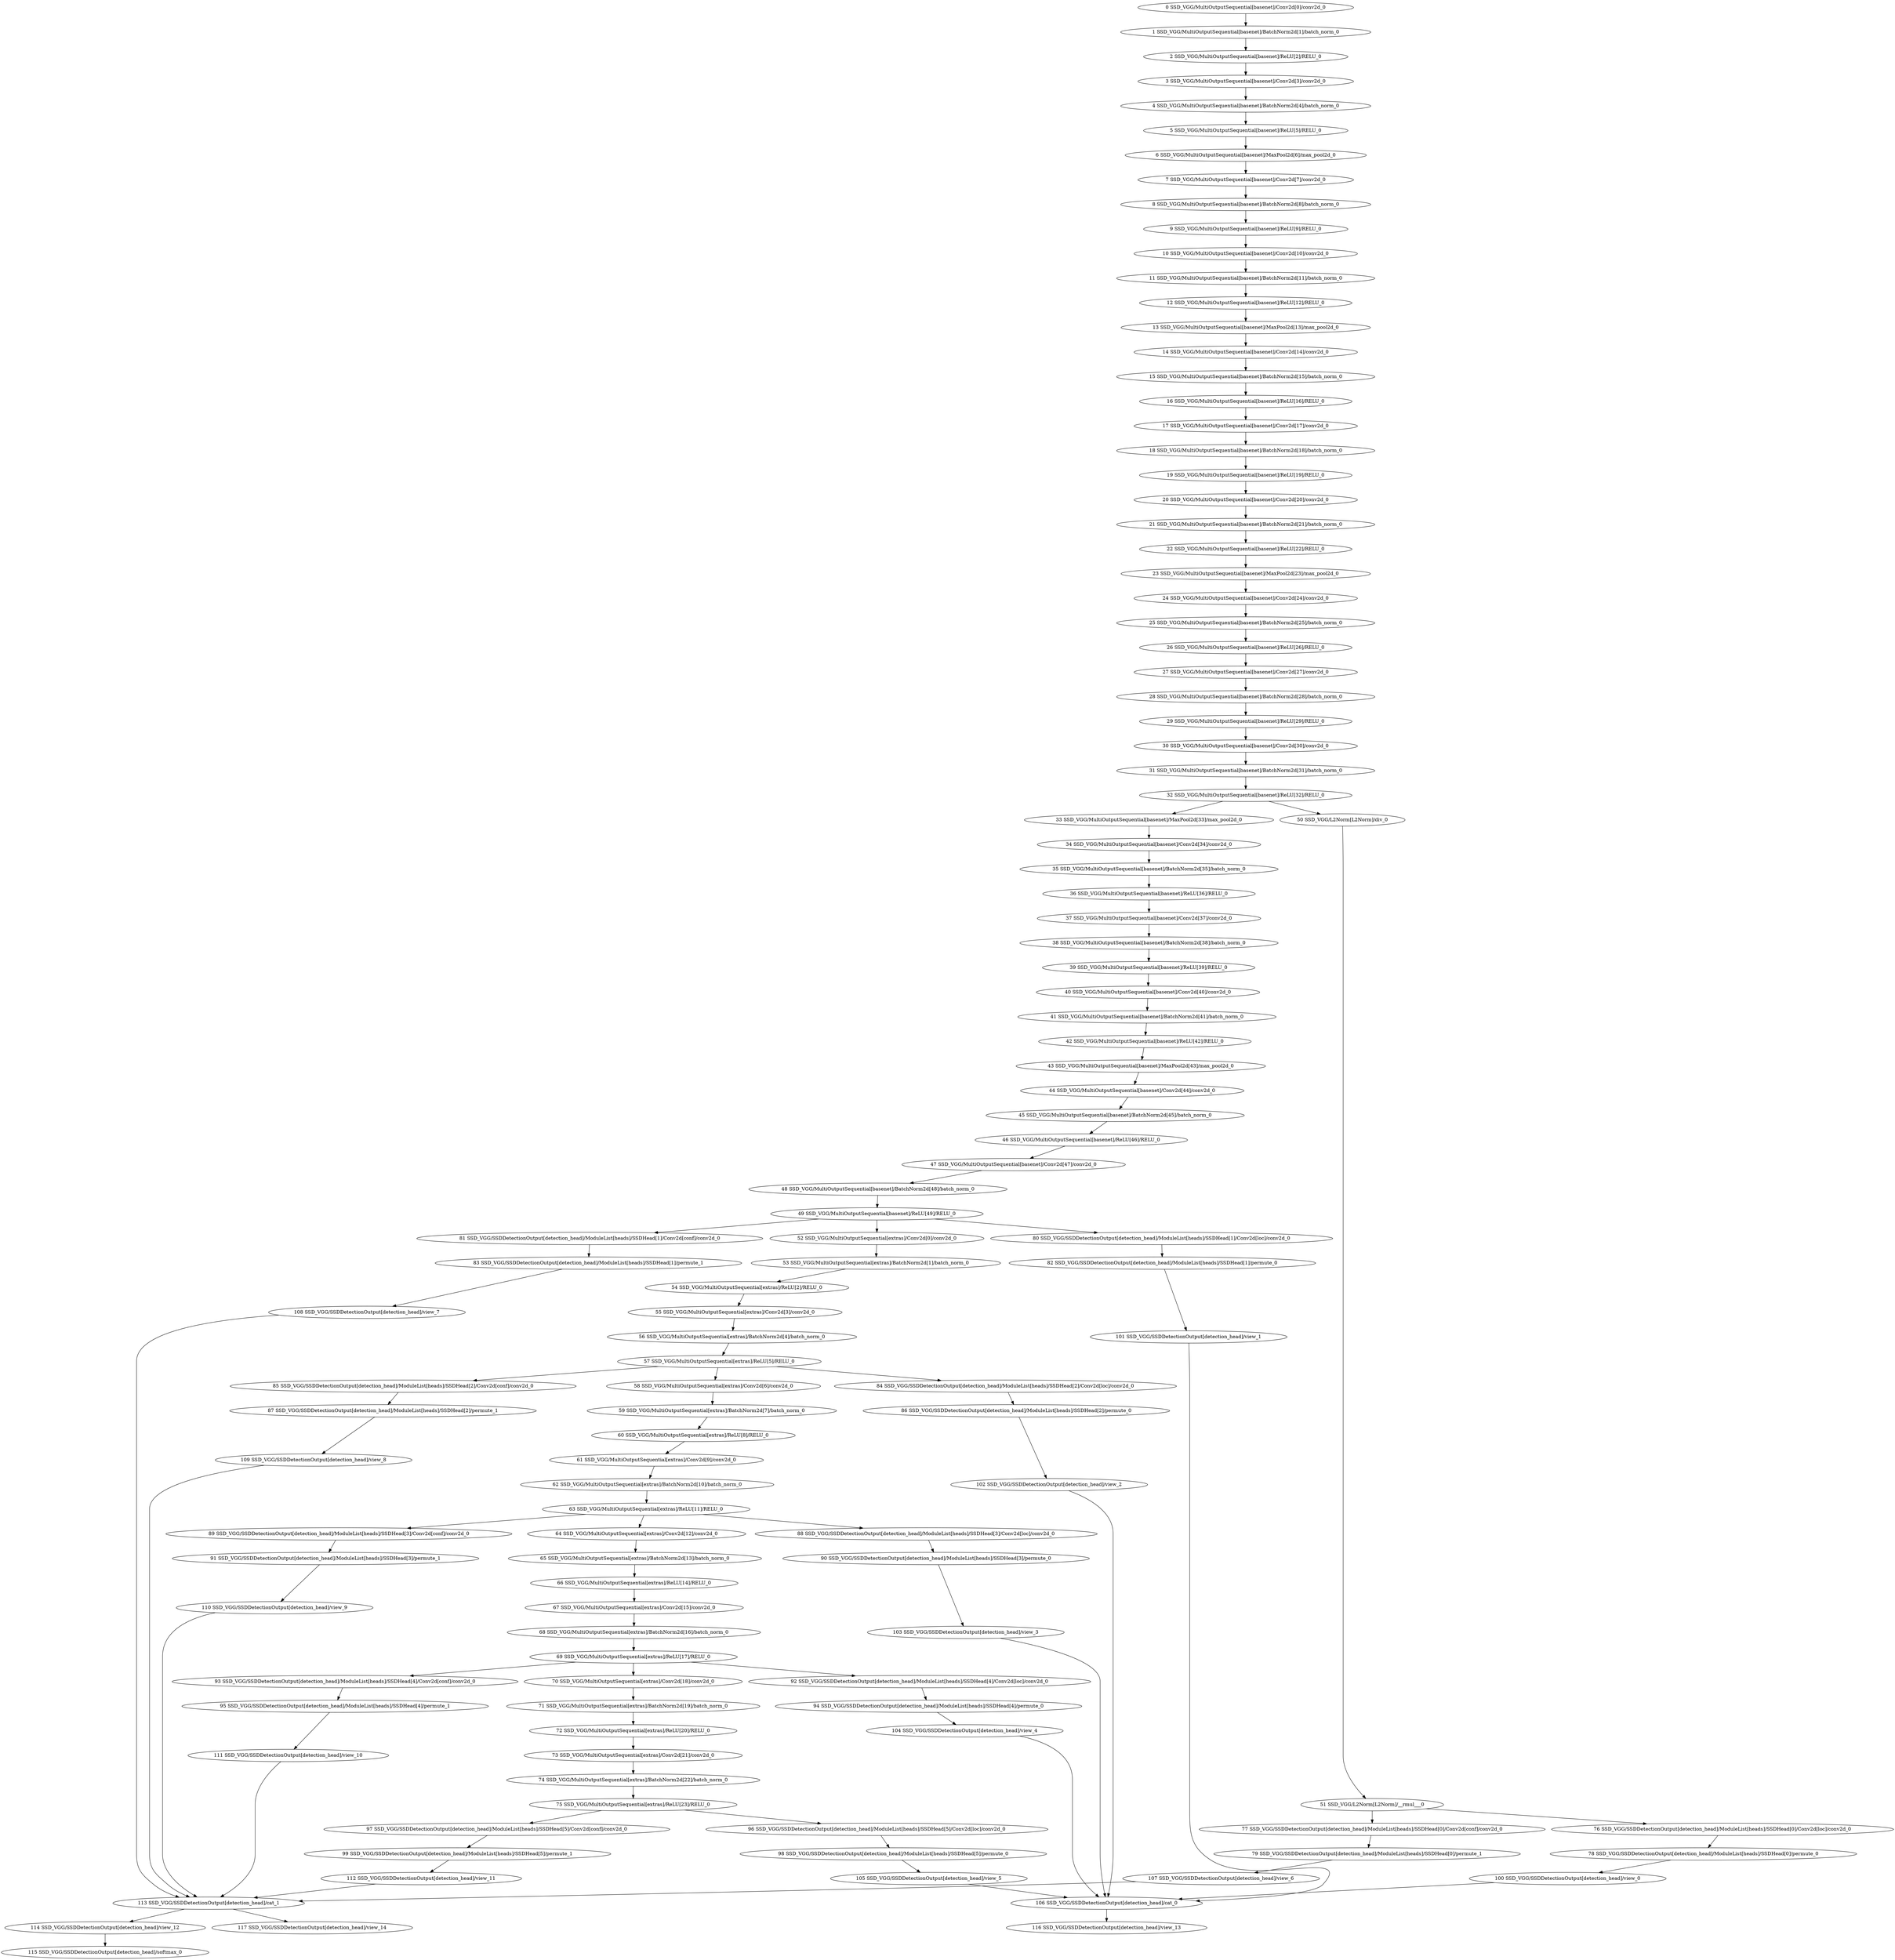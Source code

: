 strict digraph  {
"0 SSD_VGG/MultiOutputSequential[basenet]/Conv2d[0]/conv2d_0" [id=0, type=conv2d];
"1 SSD_VGG/MultiOutputSequential[basenet]/BatchNorm2d[1]/batch_norm_0" [id=1, type=batch_norm];
"2 SSD_VGG/MultiOutputSequential[basenet]/ReLU[2]/RELU_0" [id=2, type=RELU];
"3 SSD_VGG/MultiOutputSequential[basenet]/Conv2d[3]/conv2d_0" [id=3, type=conv2d];
"4 SSD_VGG/MultiOutputSequential[basenet]/BatchNorm2d[4]/batch_norm_0" [id=4, type=batch_norm];
"5 SSD_VGG/MultiOutputSequential[basenet]/ReLU[5]/RELU_0" [id=5, type=RELU];
"6 SSD_VGG/MultiOutputSequential[basenet]/MaxPool2d[6]/max_pool2d_0" [id=6, type=max_pool2d];
"7 SSD_VGG/MultiOutputSequential[basenet]/Conv2d[7]/conv2d_0" [id=7, type=conv2d];
"8 SSD_VGG/MultiOutputSequential[basenet]/BatchNorm2d[8]/batch_norm_0" [id=8, type=batch_norm];
"9 SSD_VGG/MultiOutputSequential[basenet]/ReLU[9]/RELU_0" [id=9, type=RELU];
"10 SSD_VGG/MultiOutputSequential[basenet]/Conv2d[10]/conv2d_0" [id=10, type=conv2d];
"11 SSD_VGG/MultiOutputSequential[basenet]/BatchNorm2d[11]/batch_norm_0" [id=11, type=batch_norm];
"12 SSD_VGG/MultiOutputSequential[basenet]/ReLU[12]/RELU_0" [id=12, type=RELU];
"13 SSD_VGG/MultiOutputSequential[basenet]/MaxPool2d[13]/max_pool2d_0" [id=13, type=max_pool2d];
"14 SSD_VGG/MultiOutputSequential[basenet]/Conv2d[14]/conv2d_0" [id=14, type=conv2d];
"15 SSD_VGG/MultiOutputSequential[basenet]/BatchNorm2d[15]/batch_norm_0" [id=15, type=batch_norm];
"16 SSD_VGG/MultiOutputSequential[basenet]/ReLU[16]/RELU_0" [id=16, type=RELU];
"17 SSD_VGG/MultiOutputSequential[basenet]/Conv2d[17]/conv2d_0" [id=17, type=conv2d];
"18 SSD_VGG/MultiOutputSequential[basenet]/BatchNorm2d[18]/batch_norm_0" [id=18, type=batch_norm];
"19 SSD_VGG/MultiOutputSequential[basenet]/ReLU[19]/RELU_0" [id=19, type=RELU];
"20 SSD_VGG/MultiOutputSequential[basenet]/Conv2d[20]/conv2d_0" [id=20, type=conv2d];
"21 SSD_VGG/MultiOutputSequential[basenet]/BatchNorm2d[21]/batch_norm_0" [id=21, type=batch_norm];
"22 SSD_VGG/MultiOutputSequential[basenet]/ReLU[22]/RELU_0" [id=22, type=RELU];
"23 SSD_VGG/MultiOutputSequential[basenet]/MaxPool2d[23]/max_pool2d_0" [id=23, type=max_pool2d];
"24 SSD_VGG/MultiOutputSequential[basenet]/Conv2d[24]/conv2d_0" [id=24, type=conv2d];
"25 SSD_VGG/MultiOutputSequential[basenet]/BatchNorm2d[25]/batch_norm_0" [id=25, type=batch_norm];
"26 SSD_VGG/MultiOutputSequential[basenet]/ReLU[26]/RELU_0" [id=26, type=RELU];
"27 SSD_VGG/MultiOutputSequential[basenet]/Conv2d[27]/conv2d_0" [id=27, type=conv2d];
"28 SSD_VGG/MultiOutputSequential[basenet]/BatchNorm2d[28]/batch_norm_0" [id=28, type=batch_norm];
"29 SSD_VGG/MultiOutputSequential[basenet]/ReLU[29]/RELU_0" [id=29, type=RELU];
"30 SSD_VGG/MultiOutputSequential[basenet]/Conv2d[30]/conv2d_0" [id=30, type=conv2d];
"31 SSD_VGG/MultiOutputSequential[basenet]/BatchNorm2d[31]/batch_norm_0" [id=31, type=batch_norm];
"32 SSD_VGG/MultiOutputSequential[basenet]/ReLU[32]/RELU_0" [id=32, type=RELU];
"33 SSD_VGG/MultiOutputSequential[basenet]/MaxPool2d[33]/max_pool2d_0" [id=33, type=max_pool2d];
"34 SSD_VGG/MultiOutputSequential[basenet]/Conv2d[34]/conv2d_0" [id=34, type=conv2d];
"35 SSD_VGG/MultiOutputSequential[basenet]/BatchNorm2d[35]/batch_norm_0" [id=35, type=batch_norm];
"36 SSD_VGG/MultiOutputSequential[basenet]/ReLU[36]/RELU_0" [id=36, type=RELU];
"37 SSD_VGG/MultiOutputSequential[basenet]/Conv2d[37]/conv2d_0" [id=37, type=conv2d];
"38 SSD_VGG/MultiOutputSequential[basenet]/BatchNorm2d[38]/batch_norm_0" [id=38, type=batch_norm];
"39 SSD_VGG/MultiOutputSequential[basenet]/ReLU[39]/RELU_0" [id=39, type=RELU];
"40 SSD_VGG/MultiOutputSequential[basenet]/Conv2d[40]/conv2d_0" [id=40, type=conv2d];
"41 SSD_VGG/MultiOutputSequential[basenet]/BatchNorm2d[41]/batch_norm_0" [id=41, type=batch_norm];
"42 SSD_VGG/MultiOutputSequential[basenet]/ReLU[42]/RELU_0" [id=42, type=RELU];
"43 SSD_VGG/MultiOutputSequential[basenet]/MaxPool2d[43]/max_pool2d_0" [id=43, type=max_pool2d];
"44 SSD_VGG/MultiOutputSequential[basenet]/Conv2d[44]/conv2d_0" [id=44, type=conv2d];
"45 SSD_VGG/MultiOutputSequential[basenet]/BatchNorm2d[45]/batch_norm_0" [id=45, type=batch_norm];
"46 SSD_VGG/MultiOutputSequential[basenet]/ReLU[46]/RELU_0" [id=46, type=RELU];
"47 SSD_VGG/MultiOutputSequential[basenet]/Conv2d[47]/conv2d_0" [id=47, type=conv2d];
"48 SSD_VGG/MultiOutputSequential[basenet]/BatchNorm2d[48]/batch_norm_0" [id=48, type=batch_norm];
"49 SSD_VGG/MultiOutputSequential[basenet]/ReLU[49]/RELU_0" [id=49, type=RELU];
"50 SSD_VGG/L2Norm[L2Norm]/div_0" [id=50, type=div];
"51 SSD_VGG/L2Norm[L2Norm]/__rmul___0" [id=51, type=__rmul__];
"52 SSD_VGG/MultiOutputSequential[extras]/Conv2d[0]/conv2d_0" [id=52, type=conv2d];
"53 SSD_VGG/MultiOutputSequential[extras]/BatchNorm2d[1]/batch_norm_0" [id=53, type=batch_norm];
"54 SSD_VGG/MultiOutputSequential[extras]/ReLU[2]/RELU_0" [id=54, type=RELU];
"55 SSD_VGG/MultiOutputSequential[extras]/Conv2d[3]/conv2d_0" [id=55, type=conv2d];
"56 SSD_VGG/MultiOutputSequential[extras]/BatchNorm2d[4]/batch_norm_0" [id=56, type=batch_norm];
"57 SSD_VGG/MultiOutputSequential[extras]/ReLU[5]/RELU_0" [id=57, type=RELU];
"58 SSD_VGG/MultiOutputSequential[extras]/Conv2d[6]/conv2d_0" [id=58, type=conv2d];
"59 SSD_VGG/MultiOutputSequential[extras]/BatchNorm2d[7]/batch_norm_0" [id=59, type=batch_norm];
"60 SSD_VGG/MultiOutputSequential[extras]/ReLU[8]/RELU_0" [id=60, type=RELU];
"61 SSD_VGG/MultiOutputSequential[extras]/Conv2d[9]/conv2d_0" [id=61, type=conv2d];
"62 SSD_VGG/MultiOutputSequential[extras]/BatchNorm2d[10]/batch_norm_0" [id=62, type=batch_norm];
"63 SSD_VGG/MultiOutputSequential[extras]/ReLU[11]/RELU_0" [id=63, type=RELU];
"64 SSD_VGG/MultiOutputSequential[extras]/Conv2d[12]/conv2d_0" [id=64, type=conv2d];
"65 SSD_VGG/MultiOutputSequential[extras]/BatchNorm2d[13]/batch_norm_0" [id=65, type=batch_norm];
"66 SSD_VGG/MultiOutputSequential[extras]/ReLU[14]/RELU_0" [id=66, type=RELU];
"67 SSD_VGG/MultiOutputSequential[extras]/Conv2d[15]/conv2d_0" [id=67, type=conv2d];
"68 SSD_VGG/MultiOutputSequential[extras]/BatchNorm2d[16]/batch_norm_0" [id=68, type=batch_norm];
"69 SSD_VGG/MultiOutputSequential[extras]/ReLU[17]/RELU_0" [id=69, type=RELU];
"70 SSD_VGG/MultiOutputSequential[extras]/Conv2d[18]/conv2d_0" [id=70, type=conv2d];
"71 SSD_VGG/MultiOutputSequential[extras]/BatchNorm2d[19]/batch_norm_0" [id=71, type=batch_norm];
"72 SSD_VGG/MultiOutputSequential[extras]/ReLU[20]/RELU_0" [id=72, type=RELU];
"73 SSD_VGG/MultiOutputSequential[extras]/Conv2d[21]/conv2d_0" [id=73, type=conv2d];
"74 SSD_VGG/MultiOutputSequential[extras]/BatchNorm2d[22]/batch_norm_0" [id=74, type=batch_norm];
"75 SSD_VGG/MultiOutputSequential[extras]/ReLU[23]/RELU_0" [id=75, type=RELU];
"76 SSD_VGG/SSDDetectionOutput[detection_head]/ModuleList[heads]/SSDHead[0]/Conv2d[loc]/conv2d_0" [id=76, type=conv2d];
"77 SSD_VGG/SSDDetectionOutput[detection_head]/ModuleList[heads]/SSDHead[0]/Conv2d[conf]/conv2d_0" [id=77, type=conv2d];
"78 SSD_VGG/SSDDetectionOutput[detection_head]/ModuleList[heads]/SSDHead[0]/permute_0" [id=78, type=permute];
"79 SSD_VGG/SSDDetectionOutput[detection_head]/ModuleList[heads]/SSDHead[0]/permute_1" [id=79, type=permute];
"80 SSD_VGG/SSDDetectionOutput[detection_head]/ModuleList[heads]/SSDHead[1]/Conv2d[loc]/conv2d_0" [id=80, type=conv2d];
"81 SSD_VGG/SSDDetectionOutput[detection_head]/ModuleList[heads]/SSDHead[1]/Conv2d[conf]/conv2d_0" [id=81, type=conv2d];
"82 SSD_VGG/SSDDetectionOutput[detection_head]/ModuleList[heads]/SSDHead[1]/permute_0" [id=82, type=permute];
"83 SSD_VGG/SSDDetectionOutput[detection_head]/ModuleList[heads]/SSDHead[1]/permute_1" [id=83, type=permute];
"84 SSD_VGG/SSDDetectionOutput[detection_head]/ModuleList[heads]/SSDHead[2]/Conv2d[loc]/conv2d_0" [id=84, type=conv2d];
"85 SSD_VGG/SSDDetectionOutput[detection_head]/ModuleList[heads]/SSDHead[2]/Conv2d[conf]/conv2d_0" [id=85, type=conv2d];
"86 SSD_VGG/SSDDetectionOutput[detection_head]/ModuleList[heads]/SSDHead[2]/permute_0" [id=86, type=permute];
"87 SSD_VGG/SSDDetectionOutput[detection_head]/ModuleList[heads]/SSDHead[2]/permute_1" [id=87, type=permute];
"88 SSD_VGG/SSDDetectionOutput[detection_head]/ModuleList[heads]/SSDHead[3]/Conv2d[loc]/conv2d_0" [id=88, type=conv2d];
"89 SSD_VGG/SSDDetectionOutput[detection_head]/ModuleList[heads]/SSDHead[3]/Conv2d[conf]/conv2d_0" [id=89, type=conv2d];
"90 SSD_VGG/SSDDetectionOutput[detection_head]/ModuleList[heads]/SSDHead[3]/permute_0" [id=90, type=permute];
"91 SSD_VGG/SSDDetectionOutput[detection_head]/ModuleList[heads]/SSDHead[3]/permute_1" [id=91, type=permute];
"92 SSD_VGG/SSDDetectionOutput[detection_head]/ModuleList[heads]/SSDHead[4]/Conv2d[loc]/conv2d_0" [id=92, type=conv2d];
"93 SSD_VGG/SSDDetectionOutput[detection_head]/ModuleList[heads]/SSDHead[4]/Conv2d[conf]/conv2d_0" [id=93, type=conv2d];
"94 SSD_VGG/SSDDetectionOutput[detection_head]/ModuleList[heads]/SSDHead[4]/permute_0" [id=94, type=permute];
"95 SSD_VGG/SSDDetectionOutput[detection_head]/ModuleList[heads]/SSDHead[4]/permute_1" [id=95, type=permute];
"96 SSD_VGG/SSDDetectionOutput[detection_head]/ModuleList[heads]/SSDHead[5]/Conv2d[loc]/conv2d_0" [id=96, type=conv2d];
"97 SSD_VGG/SSDDetectionOutput[detection_head]/ModuleList[heads]/SSDHead[5]/Conv2d[conf]/conv2d_0" [id=97, type=conv2d];
"98 SSD_VGG/SSDDetectionOutput[detection_head]/ModuleList[heads]/SSDHead[5]/permute_0" [id=98, type=permute];
"99 SSD_VGG/SSDDetectionOutput[detection_head]/ModuleList[heads]/SSDHead[5]/permute_1" [id=99, type=permute];
"100 SSD_VGG/SSDDetectionOutput[detection_head]/view_0" [id=100, type=view];
"101 SSD_VGG/SSDDetectionOutput[detection_head]/view_1" [id=101, type=view];
"102 SSD_VGG/SSDDetectionOutput[detection_head]/view_2" [id=102, type=view];
"103 SSD_VGG/SSDDetectionOutput[detection_head]/view_3" [id=103, type=view];
"104 SSD_VGG/SSDDetectionOutput[detection_head]/view_4" [id=104, type=view];
"105 SSD_VGG/SSDDetectionOutput[detection_head]/view_5" [id=105, type=view];
"106 SSD_VGG/SSDDetectionOutput[detection_head]/cat_0" [id=106, type=cat];
"107 SSD_VGG/SSDDetectionOutput[detection_head]/view_6" [id=107, type=view];
"108 SSD_VGG/SSDDetectionOutput[detection_head]/view_7" [id=108, type=view];
"109 SSD_VGG/SSDDetectionOutput[detection_head]/view_8" [id=109, type=view];
"110 SSD_VGG/SSDDetectionOutput[detection_head]/view_9" [id=110, type=view];
"111 SSD_VGG/SSDDetectionOutput[detection_head]/view_10" [id=111, type=view];
"112 SSD_VGG/SSDDetectionOutput[detection_head]/view_11" [id=112, type=view];
"113 SSD_VGG/SSDDetectionOutput[detection_head]/cat_1" [id=113, type=cat];
"114 SSD_VGG/SSDDetectionOutput[detection_head]/view_12" [id=114, type=view];
"115 SSD_VGG/SSDDetectionOutput[detection_head]/softmax_0" [id=115, type=softmax];
"116 SSD_VGG/SSDDetectionOutput[detection_head]/view_13" [id=116, type=view];
"117 SSD_VGG/SSDDetectionOutput[detection_head]/view_14" [id=117, type=view];
"0 SSD_VGG/MultiOutputSequential[basenet]/Conv2d[0]/conv2d_0" -> "1 SSD_VGG/MultiOutputSequential[basenet]/BatchNorm2d[1]/batch_norm_0";
"1 SSD_VGG/MultiOutputSequential[basenet]/BatchNorm2d[1]/batch_norm_0" -> "2 SSD_VGG/MultiOutputSequential[basenet]/ReLU[2]/RELU_0";
"2 SSD_VGG/MultiOutputSequential[basenet]/ReLU[2]/RELU_0" -> "3 SSD_VGG/MultiOutputSequential[basenet]/Conv2d[3]/conv2d_0";
"3 SSD_VGG/MultiOutputSequential[basenet]/Conv2d[3]/conv2d_0" -> "4 SSD_VGG/MultiOutputSequential[basenet]/BatchNorm2d[4]/batch_norm_0";
"4 SSD_VGG/MultiOutputSequential[basenet]/BatchNorm2d[4]/batch_norm_0" -> "5 SSD_VGG/MultiOutputSequential[basenet]/ReLU[5]/RELU_0";
"5 SSD_VGG/MultiOutputSequential[basenet]/ReLU[5]/RELU_0" -> "6 SSD_VGG/MultiOutputSequential[basenet]/MaxPool2d[6]/max_pool2d_0";
"6 SSD_VGG/MultiOutputSequential[basenet]/MaxPool2d[6]/max_pool2d_0" -> "7 SSD_VGG/MultiOutputSequential[basenet]/Conv2d[7]/conv2d_0";
"7 SSD_VGG/MultiOutputSequential[basenet]/Conv2d[7]/conv2d_0" -> "8 SSD_VGG/MultiOutputSequential[basenet]/BatchNorm2d[8]/batch_norm_0";
"8 SSD_VGG/MultiOutputSequential[basenet]/BatchNorm2d[8]/batch_norm_0" -> "9 SSD_VGG/MultiOutputSequential[basenet]/ReLU[9]/RELU_0";
"9 SSD_VGG/MultiOutputSequential[basenet]/ReLU[9]/RELU_0" -> "10 SSD_VGG/MultiOutputSequential[basenet]/Conv2d[10]/conv2d_0";
"10 SSD_VGG/MultiOutputSequential[basenet]/Conv2d[10]/conv2d_0" -> "11 SSD_VGG/MultiOutputSequential[basenet]/BatchNorm2d[11]/batch_norm_0";
"11 SSD_VGG/MultiOutputSequential[basenet]/BatchNorm2d[11]/batch_norm_0" -> "12 SSD_VGG/MultiOutputSequential[basenet]/ReLU[12]/RELU_0";
"12 SSD_VGG/MultiOutputSequential[basenet]/ReLU[12]/RELU_0" -> "13 SSD_VGG/MultiOutputSequential[basenet]/MaxPool2d[13]/max_pool2d_0";
"13 SSD_VGG/MultiOutputSequential[basenet]/MaxPool2d[13]/max_pool2d_0" -> "14 SSD_VGG/MultiOutputSequential[basenet]/Conv2d[14]/conv2d_0";
"14 SSD_VGG/MultiOutputSequential[basenet]/Conv2d[14]/conv2d_0" -> "15 SSD_VGG/MultiOutputSequential[basenet]/BatchNorm2d[15]/batch_norm_0";
"15 SSD_VGG/MultiOutputSequential[basenet]/BatchNorm2d[15]/batch_norm_0" -> "16 SSD_VGG/MultiOutputSequential[basenet]/ReLU[16]/RELU_0";
"16 SSD_VGG/MultiOutputSequential[basenet]/ReLU[16]/RELU_0" -> "17 SSD_VGG/MultiOutputSequential[basenet]/Conv2d[17]/conv2d_0";
"17 SSD_VGG/MultiOutputSequential[basenet]/Conv2d[17]/conv2d_0" -> "18 SSD_VGG/MultiOutputSequential[basenet]/BatchNorm2d[18]/batch_norm_0";
"18 SSD_VGG/MultiOutputSequential[basenet]/BatchNorm2d[18]/batch_norm_0" -> "19 SSD_VGG/MultiOutputSequential[basenet]/ReLU[19]/RELU_0";
"19 SSD_VGG/MultiOutputSequential[basenet]/ReLU[19]/RELU_0" -> "20 SSD_VGG/MultiOutputSequential[basenet]/Conv2d[20]/conv2d_0";
"20 SSD_VGG/MultiOutputSequential[basenet]/Conv2d[20]/conv2d_0" -> "21 SSD_VGG/MultiOutputSequential[basenet]/BatchNorm2d[21]/batch_norm_0";
"21 SSD_VGG/MultiOutputSequential[basenet]/BatchNorm2d[21]/batch_norm_0" -> "22 SSD_VGG/MultiOutputSequential[basenet]/ReLU[22]/RELU_0";
"22 SSD_VGG/MultiOutputSequential[basenet]/ReLU[22]/RELU_0" -> "23 SSD_VGG/MultiOutputSequential[basenet]/MaxPool2d[23]/max_pool2d_0";
"23 SSD_VGG/MultiOutputSequential[basenet]/MaxPool2d[23]/max_pool2d_0" -> "24 SSD_VGG/MultiOutputSequential[basenet]/Conv2d[24]/conv2d_0";
"24 SSD_VGG/MultiOutputSequential[basenet]/Conv2d[24]/conv2d_0" -> "25 SSD_VGG/MultiOutputSequential[basenet]/BatchNorm2d[25]/batch_norm_0";
"25 SSD_VGG/MultiOutputSequential[basenet]/BatchNorm2d[25]/batch_norm_0" -> "26 SSD_VGG/MultiOutputSequential[basenet]/ReLU[26]/RELU_0";
"26 SSD_VGG/MultiOutputSequential[basenet]/ReLU[26]/RELU_0" -> "27 SSD_VGG/MultiOutputSequential[basenet]/Conv2d[27]/conv2d_0";
"27 SSD_VGG/MultiOutputSequential[basenet]/Conv2d[27]/conv2d_0" -> "28 SSD_VGG/MultiOutputSequential[basenet]/BatchNorm2d[28]/batch_norm_0";
"28 SSD_VGG/MultiOutputSequential[basenet]/BatchNorm2d[28]/batch_norm_0" -> "29 SSD_VGG/MultiOutputSequential[basenet]/ReLU[29]/RELU_0";
"29 SSD_VGG/MultiOutputSequential[basenet]/ReLU[29]/RELU_0" -> "30 SSD_VGG/MultiOutputSequential[basenet]/Conv2d[30]/conv2d_0";
"30 SSD_VGG/MultiOutputSequential[basenet]/Conv2d[30]/conv2d_0" -> "31 SSD_VGG/MultiOutputSequential[basenet]/BatchNorm2d[31]/batch_norm_0";
"31 SSD_VGG/MultiOutputSequential[basenet]/BatchNorm2d[31]/batch_norm_0" -> "32 SSD_VGG/MultiOutputSequential[basenet]/ReLU[32]/RELU_0";
"32 SSD_VGG/MultiOutputSequential[basenet]/ReLU[32]/RELU_0" -> "33 SSD_VGG/MultiOutputSequential[basenet]/MaxPool2d[33]/max_pool2d_0";
"32 SSD_VGG/MultiOutputSequential[basenet]/ReLU[32]/RELU_0" -> "50 SSD_VGG/L2Norm[L2Norm]/div_0";
"33 SSD_VGG/MultiOutputSequential[basenet]/MaxPool2d[33]/max_pool2d_0" -> "34 SSD_VGG/MultiOutputSequential[basenet]/Conv2d[34]/conv2d_0";
"34 SSD_VGG/MultiOutputSequential[basenet]/Conv2d[34]/conv2d_0" -> "35 SSD_VGG/MultiOutputSequential[basenet]/BatchNorm2d[35]/batch_norm_0";
"35 SSD_VGG/MultiOutputSequential[basenet]/BatchNorm2d[35]/batch_norm_0" -> "36 SSD_VGG/MultiOutputSequential[basenet]/ReLU[36]/RELU_0";
"36 SSD_VGG/MultiOutputSequential[basenet]/ReLU[36]/RELU_0" -> "37 SSD_VGG/MultiOutputSequential[basenet]/Conv2d[37]/conv2d_0";
"37 SSD_VGG/MultiOutputSequential[basenet]/Conv2d[37]/conv2d_0" -> "38 SSD_VGG/MultiOutputSequential[basenet]/BatchNorm2d[38]/batch_norm_0";
"38 SSD_VGG/MultiOutputSequential[basenet]/BatchNorm2d[38]/batch_norm_0" -> "39 SSD_VGG/MultiOutputSequential[basenet]/ReLU[39]/RELU_0";
"39 SSD_VGG/MultiOutputSequential[basenet]/ReLU[39]/RELU_0" -> "40 SSD_VGG/MultiOutputSequential[basenet]/Conv2d[40]/conv2d_0";
"40 SSD_VGG/MultiOutputSequential[basenet]/Conv2d[40]/conv2d_0" -> "41 SSD_VGG/MultiOutputSequential[basenet]/BatchNorm2d[41]/batch_norm_0";
"41 SSD_VGG/MultiOutputSequential[basenet]/BatchNorm2d[41]/batch_norm_0" -> "42 SSD_VGG/MultiOutputSequential[basenet]/ReLU[42]/RELU_0";
"42 SSD_VGG/MultiOutputSequential[basenet]/ReLU[42]/RELU_0" -> "43 SSD_VGG/MultiOutputSequential[basenet]/MaxPool2d[43]/max_pool2d_0";
"43 SSD_VGG/MultiOutputSequential[basenet]/MaxPool2d[43]/max_pool2d_0" -> "44 SSD_VGG/MultiOutputSequential[basenet]/Conv2d[44]/conv2d_0";
"44 SSD_VGG/MultiOutputSequential[basenet]/Conv2d[44]/conv2d_0" -> "45 SSD_VGG/MultiOutputSequential[basenet]/BatchNorm2d[45]/batch_norm_0";
"45 SSD_VGG/MultiOutputSequential[basenet]/BatchNorm2d[45]/batch_norm_0" -> "46 SSD_VGG/MultiOutputSequential[basenet]/ReLU[46]/RELU_0";
"46 SSD_VGG/MultiOutputSequential[basenet]/ReLU[46]/RELU_0" -> "47 SSD_VGG/MultiOutputSequential[basenet]/Conv2d[47]/conv2d_0";
"47 SSD_VGG/MultiOutputSequential[basenet]/Conv2d[47]/conv2d_0" -> "48 SSD_VGG/MultiOutputSequential[basenet]/BatchNorm2d[48]/batch_norm_0";
"48 SSD_VGG/MultiOutputSequential[basenet]/BatchNorm2d[48]/batch_norm_0" -> "49 SSD_VGG/MultiOutputSequential[basenet]/ReLU[49]/RELU_0";
"49 SSD_VGG/MultiOutputSequential[basenet]/ReLU[49]/RELU_0" -> "52 SSD_VGG/MultiOutputSequential[extras]/Conv2d[0]/conv2d_0";
"49 SSD_VGG/MultiOutputSequential[basenet]/ReLU[49]/RELU_0" -> "80 SSD_VGG/SSDDetectionOutput[detection_head]/ModuleList[heads]/SSDHead[1]/Conv2d[loc]/conv2d_0";
"49 SSD_VGG/MultiOutputSequential[basenet]/ReLU[49]/RELU_0" -> "81 SSD_VGG/SSDDetectionOutput[detection_head]/ModuleList[heads]/SSDHead[1]/Conv2d[conf]/conv2d_0";
"50 SSD_VGG/L2Norm[L2Norm]/div_0" -> "51 SSD_VGG/L2Norm[L2Norm]/__rmul___0";
"51 SSD_VGG/L2Norm[L2Norm]/__rmul___0" -> "76 SSD_VGG/SSDDetectionOutput[detection_head]/ModuleList[heads]/SSDHead[0]/Conv2d[loc]/conv2d_0";
"51 SSD_VGG/L2Norm[L2Norm]/__rmul___0" -> "77 SSD_VGG/SSDDetectionOutput[detection_head]/ModuleList[heads]/SSDHead[0]/Conv2d[conf]/conv2d_0";
"52 SSD_VGG/MultiOutputSequential[extras]/Conv2d[0]/conv2d_0" -> "53 SSD_VGG/MultiOutputSequential[extras]/BatchNorm2d[1]/batch_norm_0";
"53 SSD_VGG/MultiOutputSequential[extras]/BatchNorm2d[1]/batch_norm_0" -> "54 SSD_VGG/MultiOutputSequential[extras]/ReLU[2]/RELU_0";
"54 SSD_VGG/MultiOutputSequential[extras]/ReLU[2]/RELU_0" -> "55 SSD_VGG/MultiOutputSequential[extras]/Conv2d[3]/conv2d_0";
"55 SSD_VGG/MultiOutputSequential[extras]/Conv2d[3]/conv2d_0" -> "56 SSD_VGG/MultiOutputSequential[extras]/BatchNorm2d[4]/batch_norm_0";
"56 SSD_VGG/MultiOutputSequential[extras]/BatchNorm2d[4]/batch_norm_0" -> "57 SSD_VGG/MultiOutputSequential[extras]/ReLU[5]/RELU_0";
"57 SSD_VGG/MultiOutputSequential[extras]/ReLU[5]/RELU_0" -> "58 SSD_VGG/MultiOutputSequential[extras]/Conv2d[6]/conv2d_0";
"57 SSD_VGG/MultiOutputSequential[extras]/ReLU[5]/RELU_0" -> "84 SSD_VGG/SSDDetectionOutput[detection_head]/ModuleList[heads]/SSDHead[2]/Conv2d[loc]/conv2d_0";
"57 SSD_VGG/MultiOutputSequential[extras]/ReLU[5]/RELU_0" -> "85 SSD_VGG/SSDDetectionOutput[detection_head]/ModuleList[heads]/SSDHead[2]/Conv2d[conf]/conv2d_0";
"58 SSD_VGG/MultiOutputSequential[extras]/Conv2d[6]/conv2d_0" -> "59 SSD_VGG/MultiOutputSequential[extras]/BatchNorm2d[7]/batch_norm_0";
"59 SSD_VGG/MultiOutputSequential[extras]/BatchNorm2d[7]/batch_norm_0" -> "60 SSD_VGG/MultiOutputSequential[extras]/ReLU[8]/RELU_0";
"60 SSD_VGG/MultiOutputSequential[extras]/ReLU[8]/RELU_0" -> "61 SSD_VGG/MultiOutputSequential[extras]/Conv2d[9]/conv2d_0";
"61 SSD_VGG/MultiOutputSequential[extras]/Conv2d[9]/conv2d_0" -> "62 SSD_VGG/MultiOutputSequential[extras]/BatchNorm2d[10]/batch_norm_0";
"62 SSD_VGG/MultiOutputSequential[extras]/BatchNorm2d[10]/batch_norm_0" -> "63 SSD_VGG/MultiOutputSequential[extras]/ReLU[11]/RELU_0";
"63 SSD_VGG/MultiOutputSequential[extras]/ReLU[11]/RELU_0" -> "64 SSD_VGG/MultiOutputSequential[extras]/Conv2d[12]/conv2d_0";
"63 SSD_VGG/MultiOutputSequential[extras]/ReLU[11]/RELU_0" -> "88 SSD_VGG/SSDDetectionOutput[detection_head]/ModuleList[heads]/SSDHead[3]/Conv2d[loc]/conv2d_0";
"63 SSD_VGG/MultiOutputSequential[extras]/ReLU[11]/RELU_0" -> "89 SSD_VGG/SSDDetectionOutput[detection_head]/ModuleList[heads]/SSDHead[3]/Conv2d[conf]/conv2d_0";
"64 SSD_VGG/MultiOutputSequential[extras]/Conv2d[12]/conv2d_0" -> "65 SSD_VGG/MultiOutputSequential[extras]/BatchNorm2d[13]/batch_norm_0";
"65 SSD_VGG/MultiOutputSequential[extras]/BatchNorm2d[13]/batch_norm_0" -> "66 SSD_VGG/MultiOutputSequential[extras]/ReLU[14]/RELU_0";
"66 SSD_VGG/MultiOutputSequential[extras]/ReLU[14]/RELU_0" -> "67 SSD_VGG/MultiOutputSequential[extras]/Conv2d[15]/conv2d_0";
"67 SSD_VGG/MultiOutputSequential[extras]/Conv2d[15]/conv2d_0" -> "68 SSD_VGG/MultiOutputSequential[extras]/BatchNorm2d[16]/batch_norm_0";
"68 SSD_VGG/MultiOutputSequential[extras]/BatchNorm2d[16]/batch_norm_0" -> "69 SSD_VGG/MultiOutputSequential[extras]/ReLU[17]/RELU_0";
"69 SSD_VGG/MultiOutputSequential[extras]/ReLU[17]/RELU_0" -> "70 SSD_VGG/MultiOutputSequential[extras]/Conv2d[18]/conv2d_0";
"69 SSD_VGG/MultiOutputSequential[extras]/ReLU[17]/RELU_0" -> "92 SSD_VGG/SSDDetectionOutput[detection_head]/ModuleList[heads]/SSDHead[4]/Conv2d[loc]/conv2d_0";
"69 SSD_VGG/MultiOutputSequential[extras]/ReLU[17]/RELU_0" -> "93 SSD_VGG/SSDDetectionOutput[detection_head]/ModuleList[heads]/SSDHead[4]/Conv2d[conf]/conv2d_0";
"70 SSD_VGG/MultiOutputSequential[extras]/Conv2d[18]/conv2d_0" -> "71 SSD_VGG/MultiOutputSequential[extras]/BatchNorm2d[19]/batch_norm_0";
"71 SSD_VGG/MultiOutputSequential[extras]/BatchNorm2d[19]/batch_norm_0" -> "72 SSD_VGG/MultiOutputSequential[extras]/ReLU[20]/RELU_0";
"72 SSD_VGG/MultiOutputSequential[extras]/ReLU[20]/RELU_0" -> "73 SSD_VGG/MultiOutputSequential[extras]/Conv2d[21]/conv2d_0";
"73 SSD_VGG/MultiOutputSequential[extras]/Conv2d[21]/conv2d_0" -> "74 SSD_VGG/MultiOutputSequential[extras]/BatchNorm2d[22]/batch_norm_0";
"74 SSD_VGG/MultiOutputSequential[extras]/BatchNorm2d[22]/batch_norm_0" -> "75 SSD_VGG/MultiOutputSequential[extras]/ReLU[23]/RELU_0";
"75 SSD_VGG/MultiOutputSequential[extras]/ReLU[23]/RELU_0" -> "96 SSD_VGG/SSDDetectionOutput[detection_head]/ModuleList[heads]/SSDHead[5]/Conv2d[loc]/conv2d_0";
"75 SSD_VGG/MultiOutputSequential[extras]/ReLU[23]/RELU_0" -> "97 SSD_VGG/SSDDetectionOutput[detection_head]/ModuleList[heads]/SSDHead[5]/Conv2d[conf]/conv2d_0";
"76 SSD_VGG/SSDDetectionOutput[detection_head]/ModuleList[heads]/SSDHead[0]/Conv2d[loc]/conv2d_0" -> "78 SSD_VGG/SSDDetectionOutput[detection_head]/ModuleList[heads]/SSDHead[0]/permute_0";
"77 SSD_VGG/SSDDetectionOutput[detection_head]/ModuleList[heads]/SSDHead[0]/Conv2d[conf]/conv2d_0" -> "79 SSD_VGG/SSDDetectionOutput[detection_head]/ModuleList[heads]/SSDHead[0]/permute_1";
"80 SSD_VGG/SSDDetectionOutput[detection_head]/ModuleList[heads]/SSDHead[1]/Conv2d[loc]/conv2d_0" -> "82 SSD_VGG/SSDDetectionOutput[detection_head]/ModuleList[heads]/SSDHead[1]/permute_0";
"81 SSD_VGG/SSDDetectionOutput[detection_head]/ModuleList[heads]/SSDHead[1]/Conv2d[conf]/conv2d_0" -> "83 SSD_VGG/SSDDetectionOutput[detection_head]/ModuleList[heads]/SSDHead[1]/permute_1";
"84 SSD_VGG/SSDDetectionOutput[detection_head]/ModuleList[heads]/SSDHead[2]/Conv2d[loc]/conv2d_0" -> "86 SSD_VGG/SSDDetectionOutput[detection_head]/ModuleList[heads]/SSDHead[2]/permute_0";
"85 SSD_VGG/SSDDetectionOutput[detection_head]/ModuleList[heads]/SSDHead[2]/Conv2d[conf]/conv2d_0" -> "87 SSD_VGG/SSDDetectionOutput[detection_head]/ModuleList[heads]/SSDHead[2]/permute_1";
"88 SSD_VGG/SSDDetectionOutput[detection_head]/ModuleList[heads]/SSDHead[3]/Conv2d[loc]/conv2d_0" -> "90 SSD_VGG/SSDDetectionOutput[detection_head]/ModuleList[heads]/SSDHead[3]/permute_0";
"89 SSD_VGG/SSDDetectionOutput[detection_head]/ModuleList[heads]/SSDHead[3]/Conv2d[conf]/conv2d_0" -> "91 SSD_VGG/SSDDetectionOutput[detection_head]/ModuleList[heads]/SSDHead[3]/permute_1";
"92 SSD_VGG/SSDDetectionOutput[detection_head]/ModuleList[heads]/SSDHead[4]/Conv2d[loc]/conv2d_0" -> "94 SSD_VGG/SSDDetectionOutput[detection_head]/ModuleList[heads]/SSDHead[4]/permute_0";
"93 SSD_VGG/SSDDetectionOutput[detection_head]/ModuleList[heads]/SSDHead[4]/Conv2d[conf]/conv2d_0" -> "95 SSD_VGG/SSDDetectionOutput[detection_head]/ModuleList[heads]/SSDHead[4]/permute_1";
"96 SSD_VGG/SSDDetectionOutput[detection_head]/ModuleList[heads]/SSDHead[5]/Conv2d[loc]/conv2d_0" -> "98 SSD_VGG/SSDDetectionOutput[detection_head]/ModuleList[heads]/SSDHead[5]/permute_0";
"97 SSD_VGG/SSDDetectionOutput[detection_head]/ModuleList[heads]/SSDHead[5]/Conv2d[conf]/conv2d_0" -> "99 SSD_VGG/SSDDetectionOutput[detection_head]/ModuleList[heads]/SSDHead[5]/permute_1";
"78 SSD_VGG/SSDDetectionOutput[detection_head]/ModuleList[heads]/SSDHead[0]/permute_0" -> "100 SSD_VGG/SSDDetectionOutput[detection_head]/view_0";
"79 SSD_VGG/SSDDetectionOutput[detection_head]/ModuleList[heads]/SSDHead[0]/permute_1" -> "107 SSD_VGG/SSDDetectionOutput[detection_head]/view_6";
"82 SSD_VGG/SSDDetectionOutput[detection_head]/ModuleList[heads]/SSDHead[1]/permute_0" -> "101 SSD_VGG/SSDDetectionOutput[detection_head]/view_1";
"83 SSD_VGG/SSDDetectionOutput[detection_head]/ModuleList[heads]/SSDHead[1]/permute_1" -> "108 SSD_VGG/SSDDetectionOutput[detection_head]/view_7";
"86 SSD_VGG/SSDDetectionOutput[detection_head]/ModuleList[heads]/SSDHead[2]/permute_0" -> "102 SSD_VGG/SSDDetectionOutput[detection_head]/view_2";
"87 SSD_VGG/SSDDetectionOutput[detection_head]/ModuleList[heads]/SSDHead[2]/permute_1" -> "109 SSD_VGG/SSDDetectionOutput[detection_head]/view_8";
"90 SSD_VGG/SSDDetectionOutput[detection_head]/ModuleList[heads]/SSDHead[3]/permute_0" -> "103 SSD_VGG/SSDDetectionOutput[detection_head]/view_3";
"91 SSD_VGG/SSDDetectionOutput[detection_head]/ModuleList[heads]/SSDHead[3]/permute_1" -> "110 SSD_VGG/SSDDetectionOutput[detection_head]/view_9";
"94 SSD_VGG/SSDDetectionOutput[detection_head]/ModuleList[heads]/SSDHead[4]/permute_0" -> "104 SSD_VGG/SSDDetectionOutput[detection_head]/view_4";
"95 SSD_VGG/SSDDetectionOutput[detection_head]/ModuleList[heads]/SSDHead[4]/permute_1" -> "111 SSD_VGG/SSDDetectionOutput[detection_head]/view_10";
"98 SSD_VGG/SSDDetectionOutput[detection_head]/ModuleList[heads]/SSDHead[5]/permute_0" -> "105 SSD_VGG/SSDDetectionOutput[detection_head]/view_5";
"99 SSD_VGG/SSDDetectionOutput[detection_head]/ModuleList[heads]/SSDHead[5]/permute_1" -> "112 SSD_VGG/SSDDetectionOutput[detection_head]/view_11";
"100 SSD_VGG/SSDDetectionOutput[detection_head]/view_0" -> "106 SSD_VGG/SSDDetectionOutput[detection_head]/cat_0";
"101 SSD_VGG/SSDDetectionOutput[detection_head]/view_1" -> "106 SSD_VGG/SSDDetectionOutput[detection_head]/cat_0";
"102 SSD_VGG/SSDDetectionOutput[detection_head]/view_2" -> "106 SSD_VGG/SSDDetectionOutput[detection_head]/cat_0";
"103 SSD_VGG/SSDDetectionOutput[detection_head]/view_3" -> "106 SSD_VGG/SSDDetectionOutput[detection_head]/cat_0";
"104 SSD_VGG/SSDDetectionOutput[detection_head]/view_4" -> "106 SSD_VGG/SSDDetectionOutput[detection_head]/cat_0";
"105 SSD_VGG/SSDDetectionOutput[detection_head]/view_5" -> "106 SSD_VGG/SSDDetectionOutput[detection_head]/cat_0";
"106 SSD_VGG/SSDDetectionOutput[detection_head]/cat_0" -> "116 SSD_VGG/SSDDetectionOutput[detection_head]/view_13";
"107 SSD_VGG/SSDDetectionOutput[detection_head]/view_6" -> "113 SSD_VGG/SSDDetectionOutput[detection_head]/cat_1";
"108 SSD_VGG/SSDDetectionOutput[detection_head]/view_7" -> "113 SSD_VGG/SSDDetectionOutput[detection_head]/cat_1";
"109 SSD_VGG/SSDDetectionOutput[detection_head]/view_8" -> "113 SSD_VGG/SSDDetectionOutput[detection_head]/cat_1";
"110 SSD_VGG/SSDDetectionOutput[detection_head]/view_9" -> "113 SSD_VGG/SSDDetectionOutput[detection_head]/cat_1";
"111 SSD_VGG/SSDDetectionOutput[detection_head]/view_10" -> "113 SSD_VGG/SSDDetectionOutput[detection_head]/cat_1";
"112 SSD_VGG/SSDDetectionOutput[detection_head]/view_11" -> "113 SSD_VGG/SSDDetectionOutput[detection_head]/cat_1";
"113 SSD_VGG/SSDDetectionOutput[detection_head]/cat_1" -> "114 SSD_VGG/SSDDetectionOutput[detection_head]/view_12";
"113 SSD_VGG/SSDDetectionOutput[detection_head]/cat_1" -> "117 SSD_VGG/SSDDetectionOutput[detection_head]/view_14";
"114 SSD_VGG/SSDDetectionOutput[detection_head]/view_12" -> "115 SSD_VGG/SSDDetectionOutput[detection_head]/softmax_0";
}
